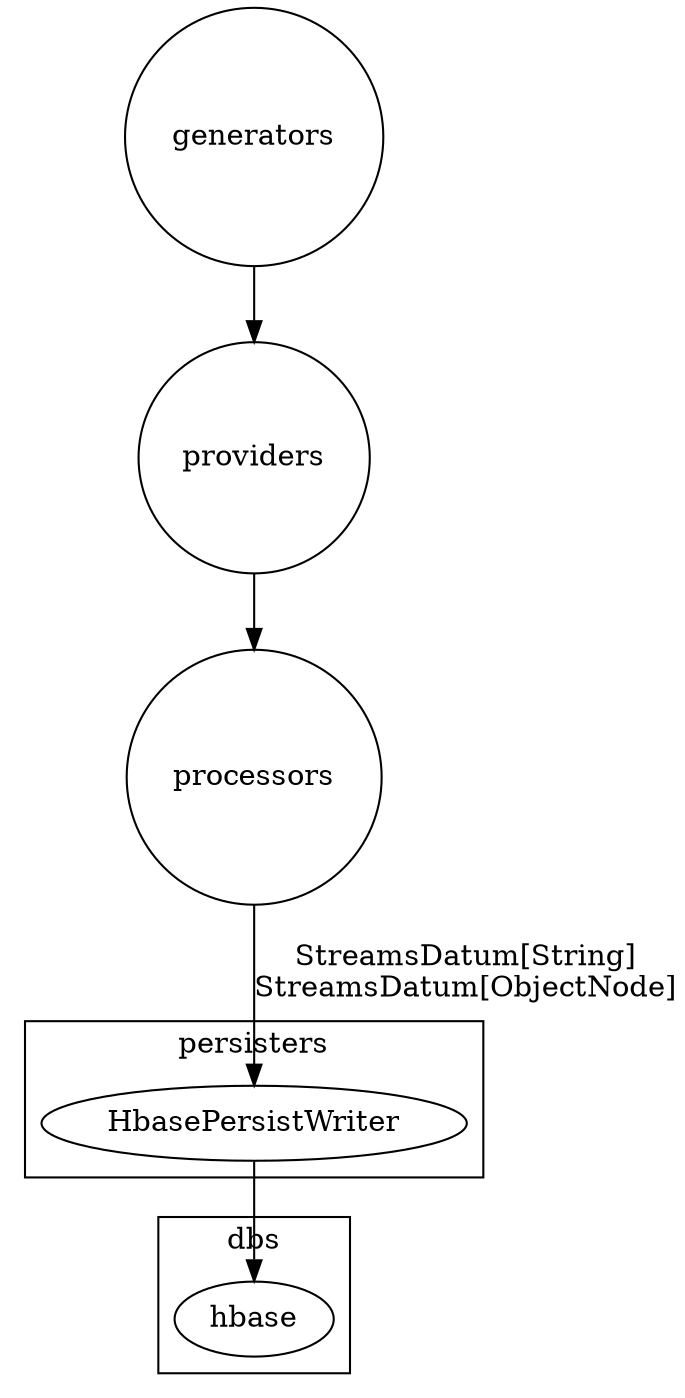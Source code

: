 digraph g {

  graph [compound = true];

  //presentation
  splines = true;
  overlap = false;
  rankdir = TB;

  generators [label="generators", shape="circle"];
  providers [label="providers", shape="circle"];
  processors [label="processors", shape="circle"];

  subgraph cluster_persisters {
    label="persisters";
    persisters_hbase_writer [label="HbasePersistWriter"]
  }

  subgraph cluster_dbs {
    label="dbs";
    hbase [label="hbase"]
  }

  generators -> providers
  providers -> processors
  processors -> persisters_hbase_writer [label="StreamsDatum[String]\nStreamsDatum[ObjectNode]"]
  persisters_hbase_writer -> hbase

}
